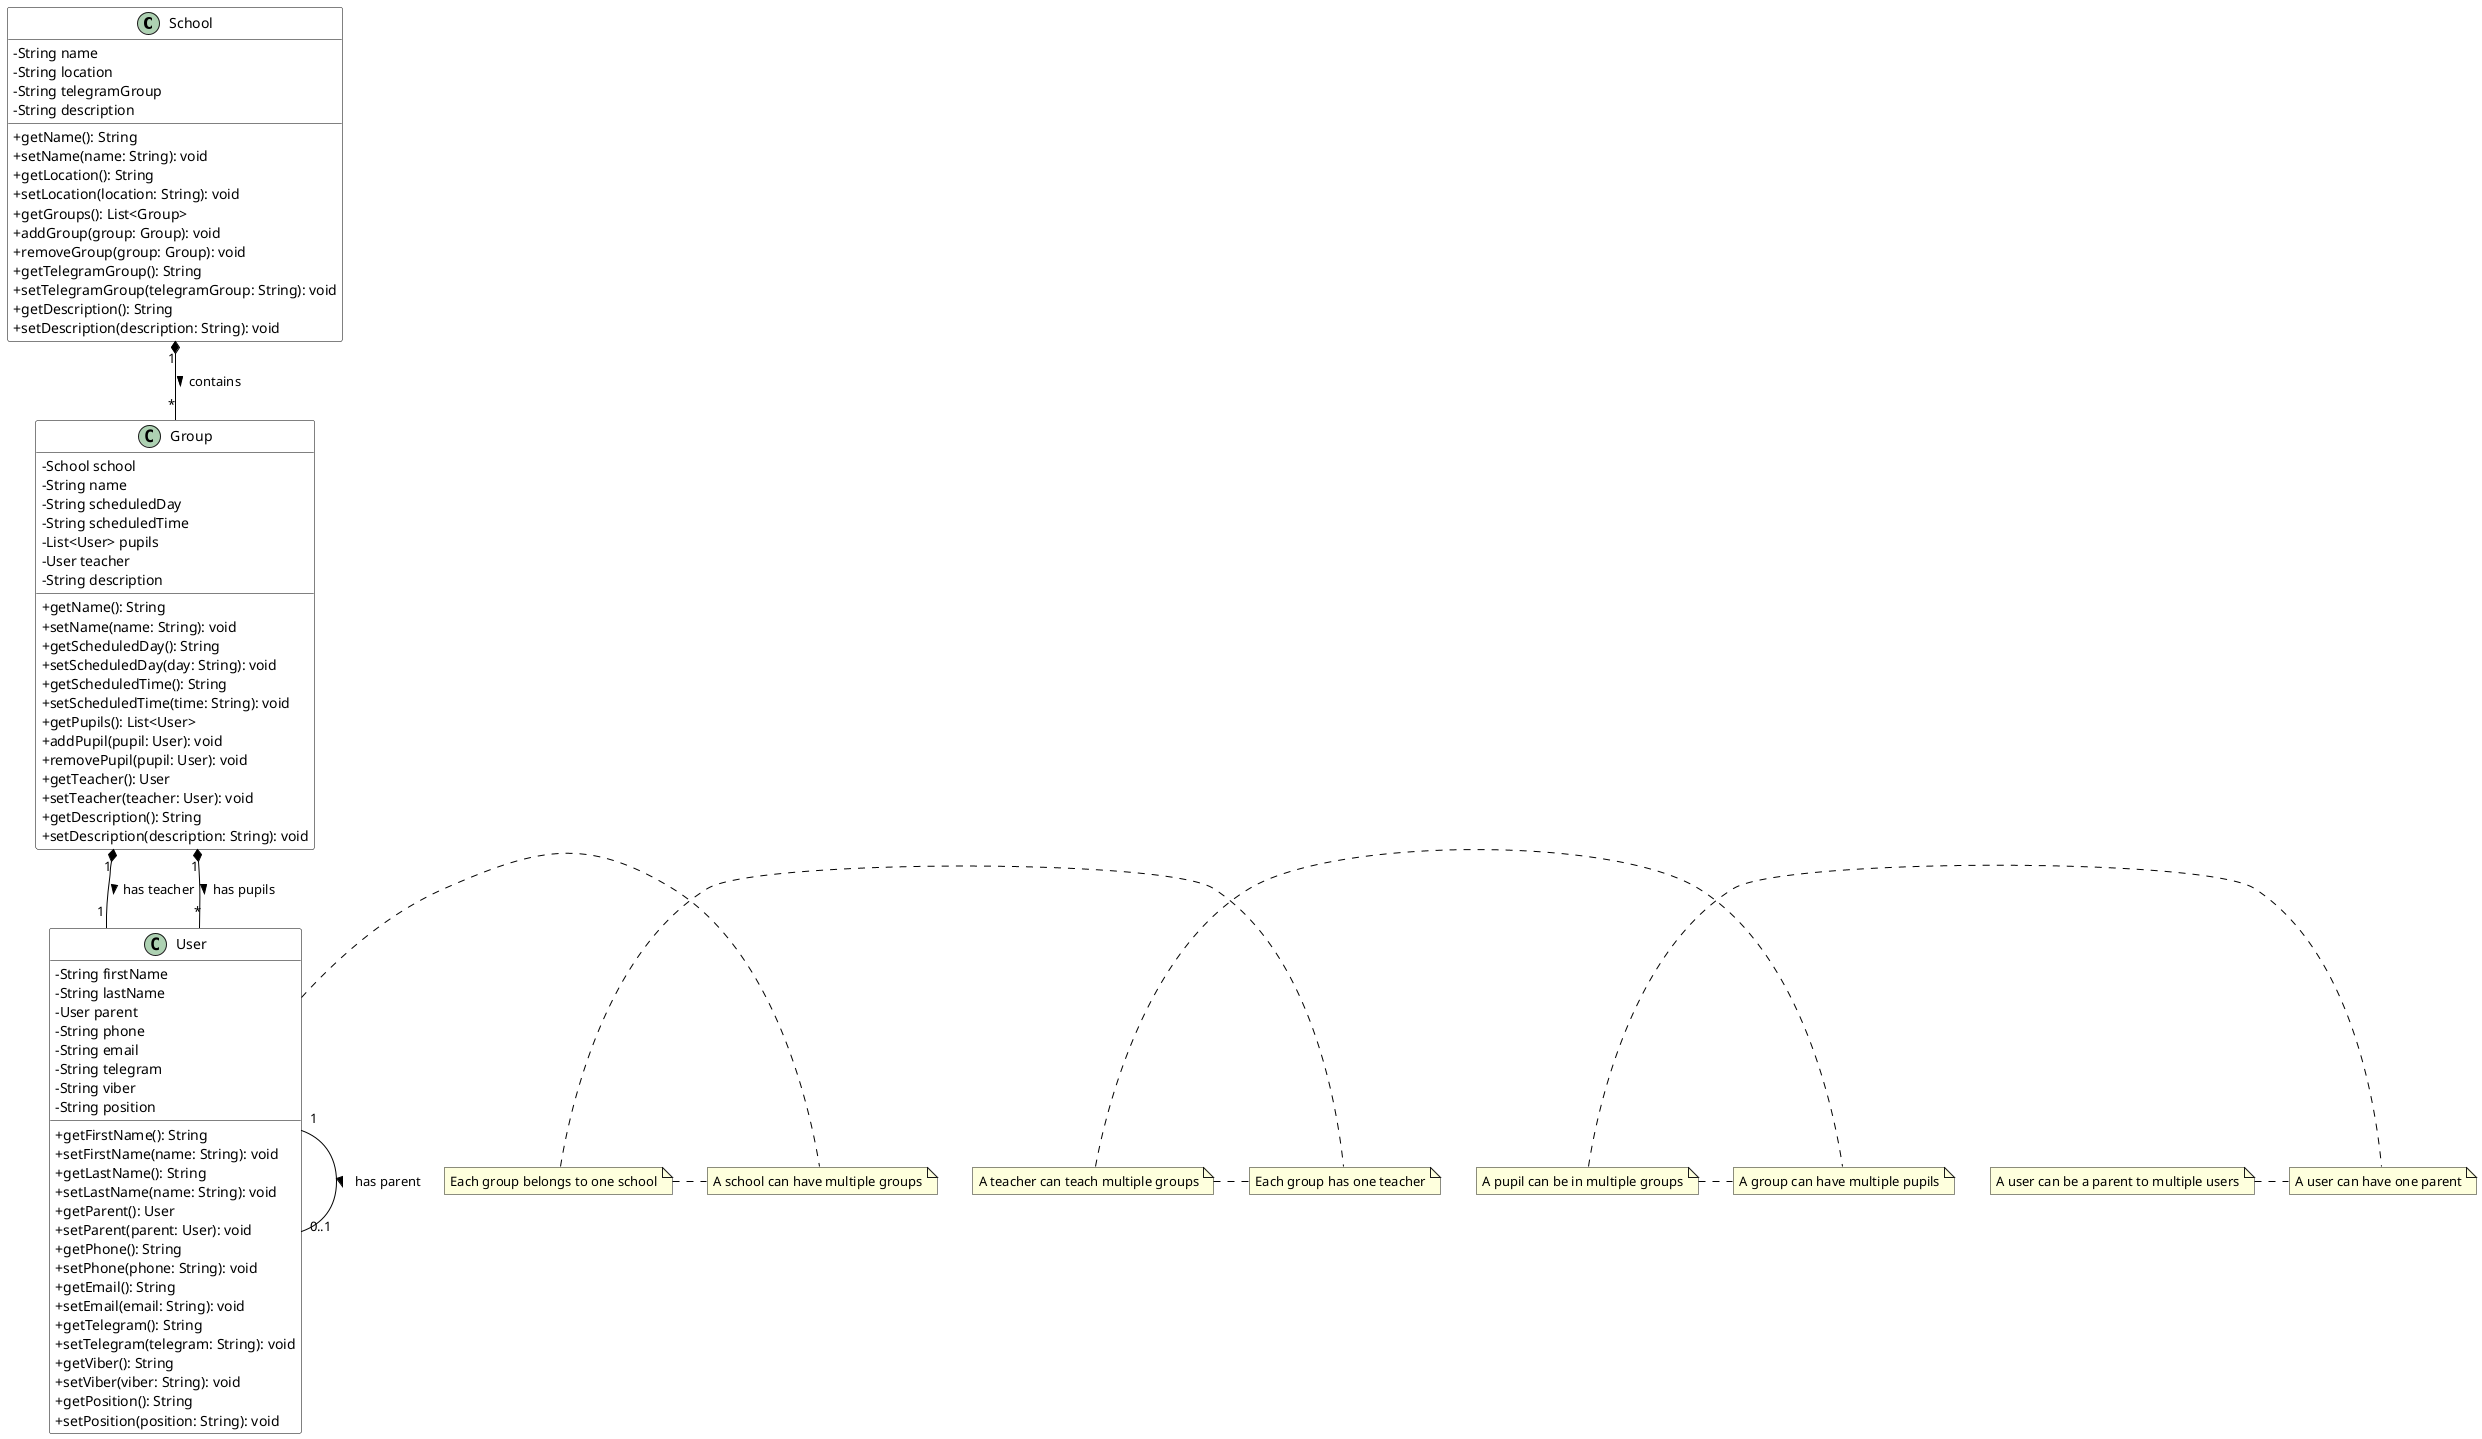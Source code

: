 @startuml School Structure

' Style settings
skinparam classAttributeIconSize 0
skinparam class {
    BackgroundColor White
    ArrowColor Black
    BorderColor Black
}

' Class definitions with documentation
class School {
    - String name
    - String location
    - String telegramGroup
    - String description
    + getName(): String
    + setName(name: String): void
    + getLocation(): String
    + setLocation(location: String): void
    + getGroups(): List<Group>
    + addGroup(group: Group): void
    + removeGroup(group: Group): void
    + getTelegramGroup(): String
    + setTelegramGroup(telegramGroup: String): void
    + getDescription(): String
    + setDescription(description: String): void
}

class Group {
    - School school
    - String name
    - String scheduledDay
    - String scheduledTime
    - List<User> pupils
    - User teacher
    - String description
    + getName(): String
    + setName(name: String): void
    + getScheduledDay(): String
    + setScheduledDay(day: String): void
    + getScheduledTime(): String
    + setScheduledTime(time: String): void
    + getPupils(): List<User>
    + addPupil(pupil: User): void
    + removePupil(pupil: User): void
    + getTeacher(): User
    + setTeacher(teacher: User): void
    + getDescription(): String
    + setDescription(description: String): void
}

class User {
    - String firstName
    - String lastName
    - User parent
    - String phone
    - String email
    - String telegram
    - String viber
    - String position
    + getFirstName(): String
    + setFirstName(name: String): void
    + getLastName(): String
    + setLastName(name: String): void
    + getParent(): User
    + setParent(parent: User): void
    + getPhone(): String
    + setPhone(phone: String): void
    + getEmail(): String
    + setEmail(email: String): void
    + getTelegram(): String
    + setTelegram(telegram: String): void
    + getViber(): String
    + setViber(viber: String): void
    + getPosition(): String
    + setPosition(position: String): void
}

' Relationships with documentation
School "1" *-- "*" Group : contains >
note right: A school can have multiple groups
note left: Each group belongs to one school

Group "1" *-- "1" User : has teacher >
note right: Each group has one teacher
note left: A teacher can teach multiple groups

Group "1" *-- "*" User : has pupils >
note right: A group can have multiple pupils
note left: A pupil can be in multiple groups

User "1" -- "0..1" User : has parent >
note right: A user can have one parent
note left: A user can be a parent to multiple users

@enduml 